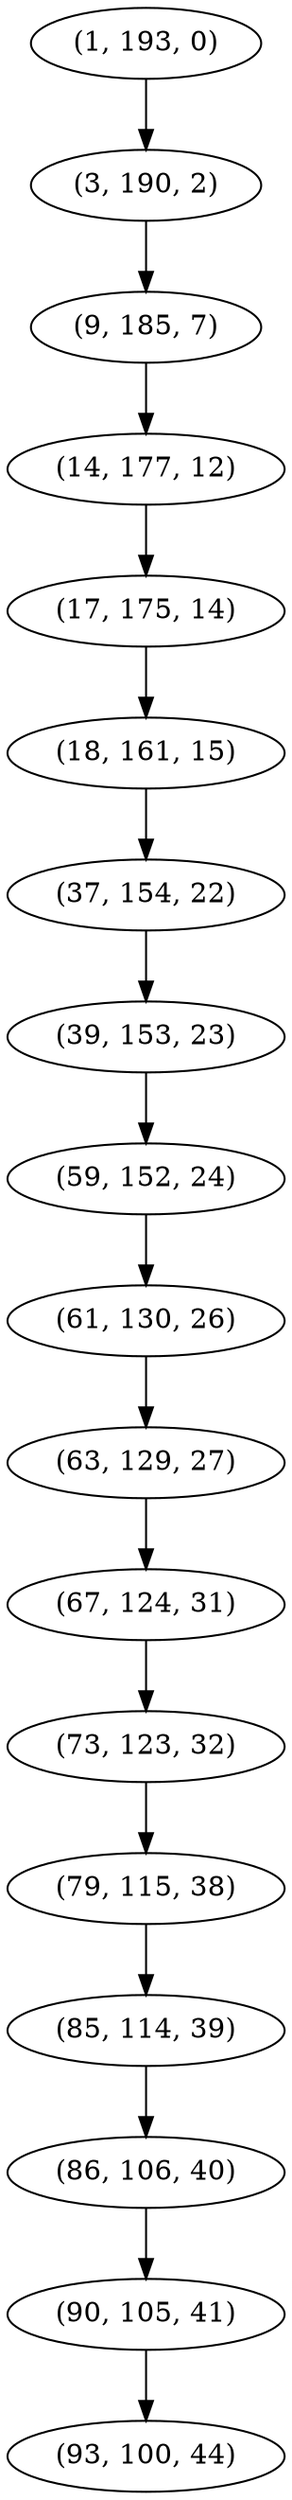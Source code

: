 digraph tree {
    "(1, 193, 0)";
    "(3, 190, 2)";
    "(9, 185, 7)";
    "(14, 177, 12)";
    "(17, 175, 14)";
    "(18, 161, 15)";
    "(37, 154, 22)";
    "(39, 153, 23)";
    "(59, 152, 24)";
    "(61, 130, 26)";
    "(63, 129, 27)";
    "(67, 124, 31)";
    "(73, 123, 32)";
    "(79, 115, 38)";
    "(85, 114, 39)";
    "(86, 106, 40)";
    "(90, 105, 41)";
    "(93, 100, 44)";
    "(1, 193, 0)" -> "(3, 190, 2)";
    "(3, 190, 2)" -> "(9, 185, 7)";
    "(9, 185, 7)" -> "(14, 177, 12)";
    "(14, 177, 12)" -> "(17, 175, 14)";
    "(17, 175, 14)" -> "(18, 161, 15)";
    "(18, 161, 15)" -> "(37, 154, 22)";
    "(37, 154, 22)" -> "(39, 153, 23)";
    "(39, 153, 23)" -> "(59, 152, 24)";
    "(59, 152, 24)" -> "(61, 130, 26)";
    "(61, 130, 26)" -> "(63, 129, 27)";
    "(63, 129, 27)" -> "(67, 124, 31)";
    "(67, 124, 31)" -> "(73, 123, 32)";
    "(73, 123, 32)" -> "(79, 115, 38)";
    "(79, 115, 38)" -> "(85, 114, 39)";
    "(85, 114, 39)" -> "(86, 106, 40)";
    "(86, 106, 40)" -> "(90, 105, 41)";
    "(90, 105, 41)" -> "(93, 100, 44)";
}
